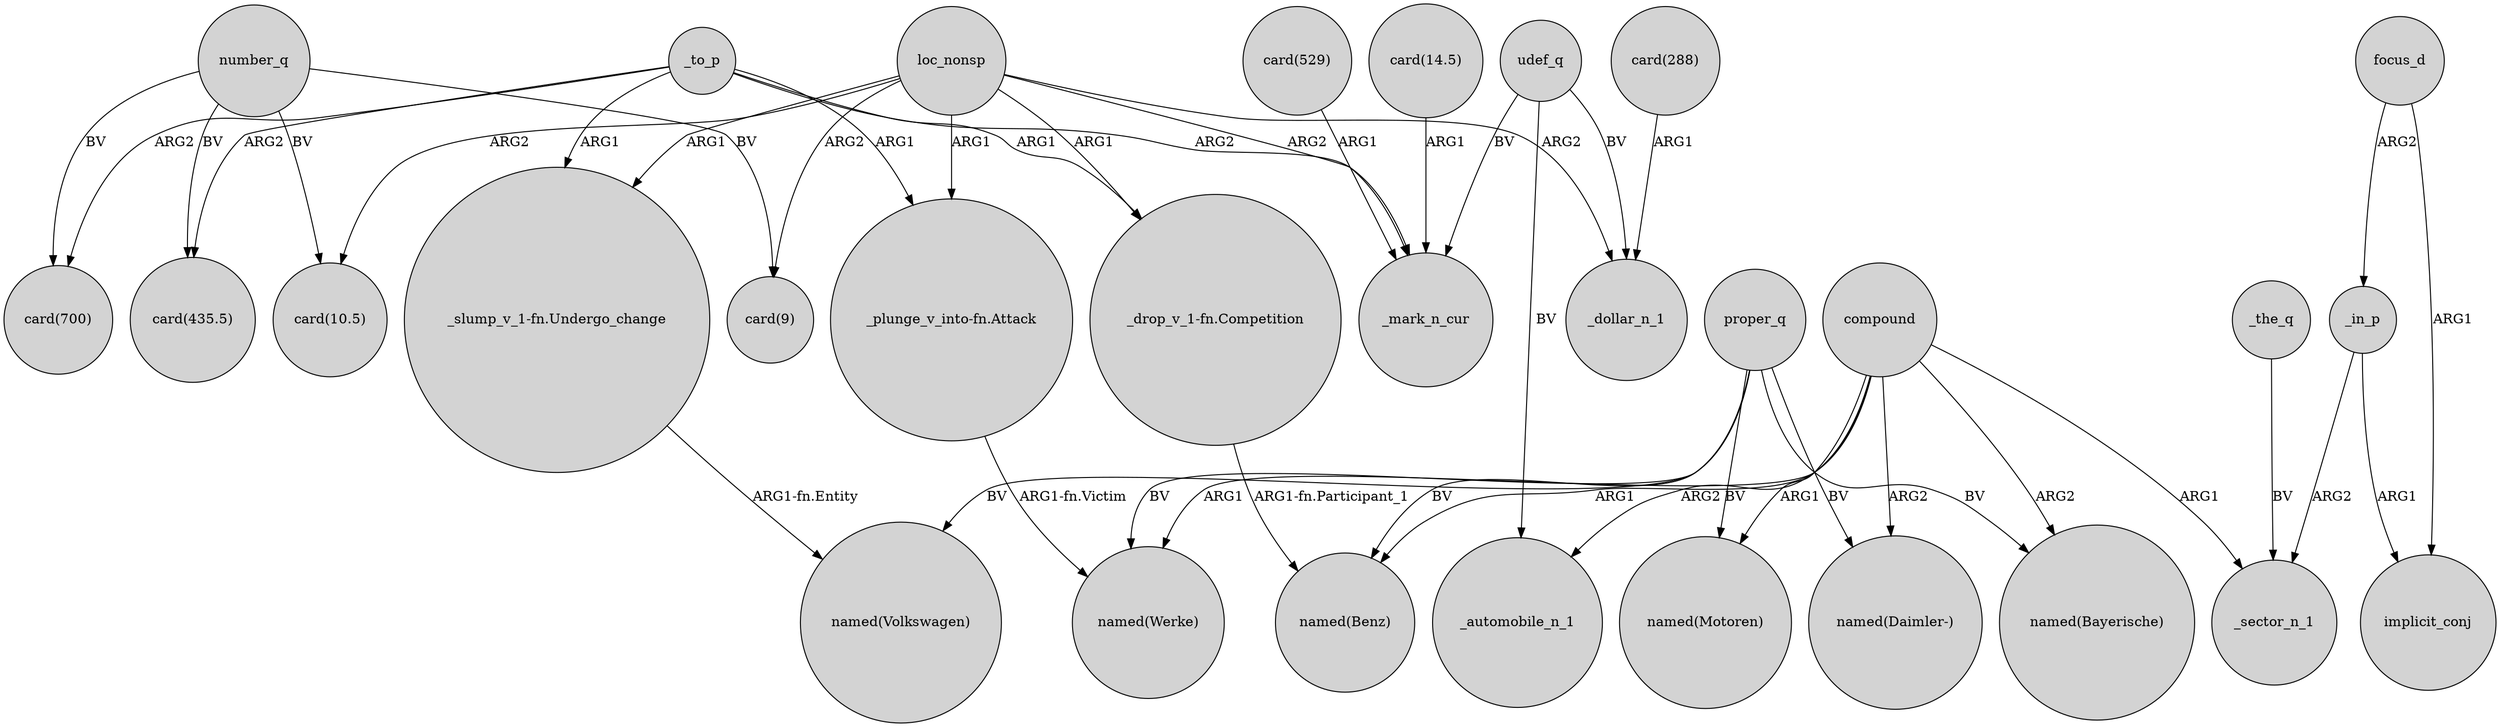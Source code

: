digraph {
	node [shape=circle style=filled]
	loc_nonsp -> "card(9)" [label=ARG2]
	_the_q -> _sector_n_1 [label=BV]
	compound -> "named(Werke)" [label=ARG1]
	"card(14.5)" -> _mark_n_cur [label=ARG1]
	_to_p -> "_drop_v_1-fn.Competition" [label=ARG1]
	"_drop_v_1-fn.Competition" -> "named(Benz)" [label="ARG1-fn.Participant_1"]
	_to_p -> "_slump_v_1-fn.Undergo_change" [label=ARG1]
	"_plunge_v_into-fn.Attack" -> "named(Werke)" [label="ARG1-fn.Victim"]
	loc_nonsp -> _dollar_n_1 [label=ARG2]
	compound -> "named(Benz)" [label=ARG1]
	_in_p -> implicit_conj [label=ARG1]
	loc_nonsp -> _mark_n_cur [label=ARG2]
	loc_nonsp -> "_drop_v_1-fn.Competition" [label=ARG1]
	number_q -> "card(700)" [label=BV]
	_to_p -> "_plunge_v_into-fn.Attack" [label=ARG1]
	proper_q -> "named(Motoren)" [label=BV]
	udef_q -> _automobile_n_1 [label=BV]
	proper_q -> "named(Werke)" [label=BV]
	number_q -> "card(9)" [label=BV]
	proper_q -> "named(Volkswagen)" [label=BV]
	proper_q -> "named(Benz)" [label=BV]
	_in_p -> _sector_n_1 [label=ARG2]
	_to_p -> "card(435.5)" [label=ARG2]
	udef_q -> _dollar_n_1 [label=BV]
	focus_d -> _in_p [label=ARG2]
	focus_d -> implicit_conj [label=ARG1]
	loc_nonsp -> "_slump_v_1-fn.Undergo_change" [label=ARG1]
	_to_p -> _mark_n_cur [label=ARG2]
	number_q -> "card(435.5)" [label=BV]
	proper_q -> "named(Bayerische)" [label=BV]
	"card(288)" -> _dollar_n_1 [label=ARG1]
	loc_nonsp -> "_plunge_v_into-fn.Attack" [label=ARG1]
	"card(529)" -> _mark_n_cur [label=ARG1]
	udef_q -> _mark_n_cur [label=BV]
	"_slump_v_1-fn.Undergo_change" -> "named(Volkswagen)" [label="ARG1-fn.Entity"]
	compound -> _sector_n_1 [label=ARG1]
	compound -> _automobile_n_1 [label=ARG2]
	number_q -> "card(10.5)" [label=BV]
	compound -> "named(Motoren)" [label=ARG1]
	proper_q -> "named(Daimler-)" [label=BV]
	compound -> "named(Daimler-)" [label=ARG2]
	compound -> "named(Bayerische)" [label=ARG2]
	_to_p -> "card(700)" [label=ARG2]
	loc_nonsp -> "card(10.5)" [label=ARG2]
}
